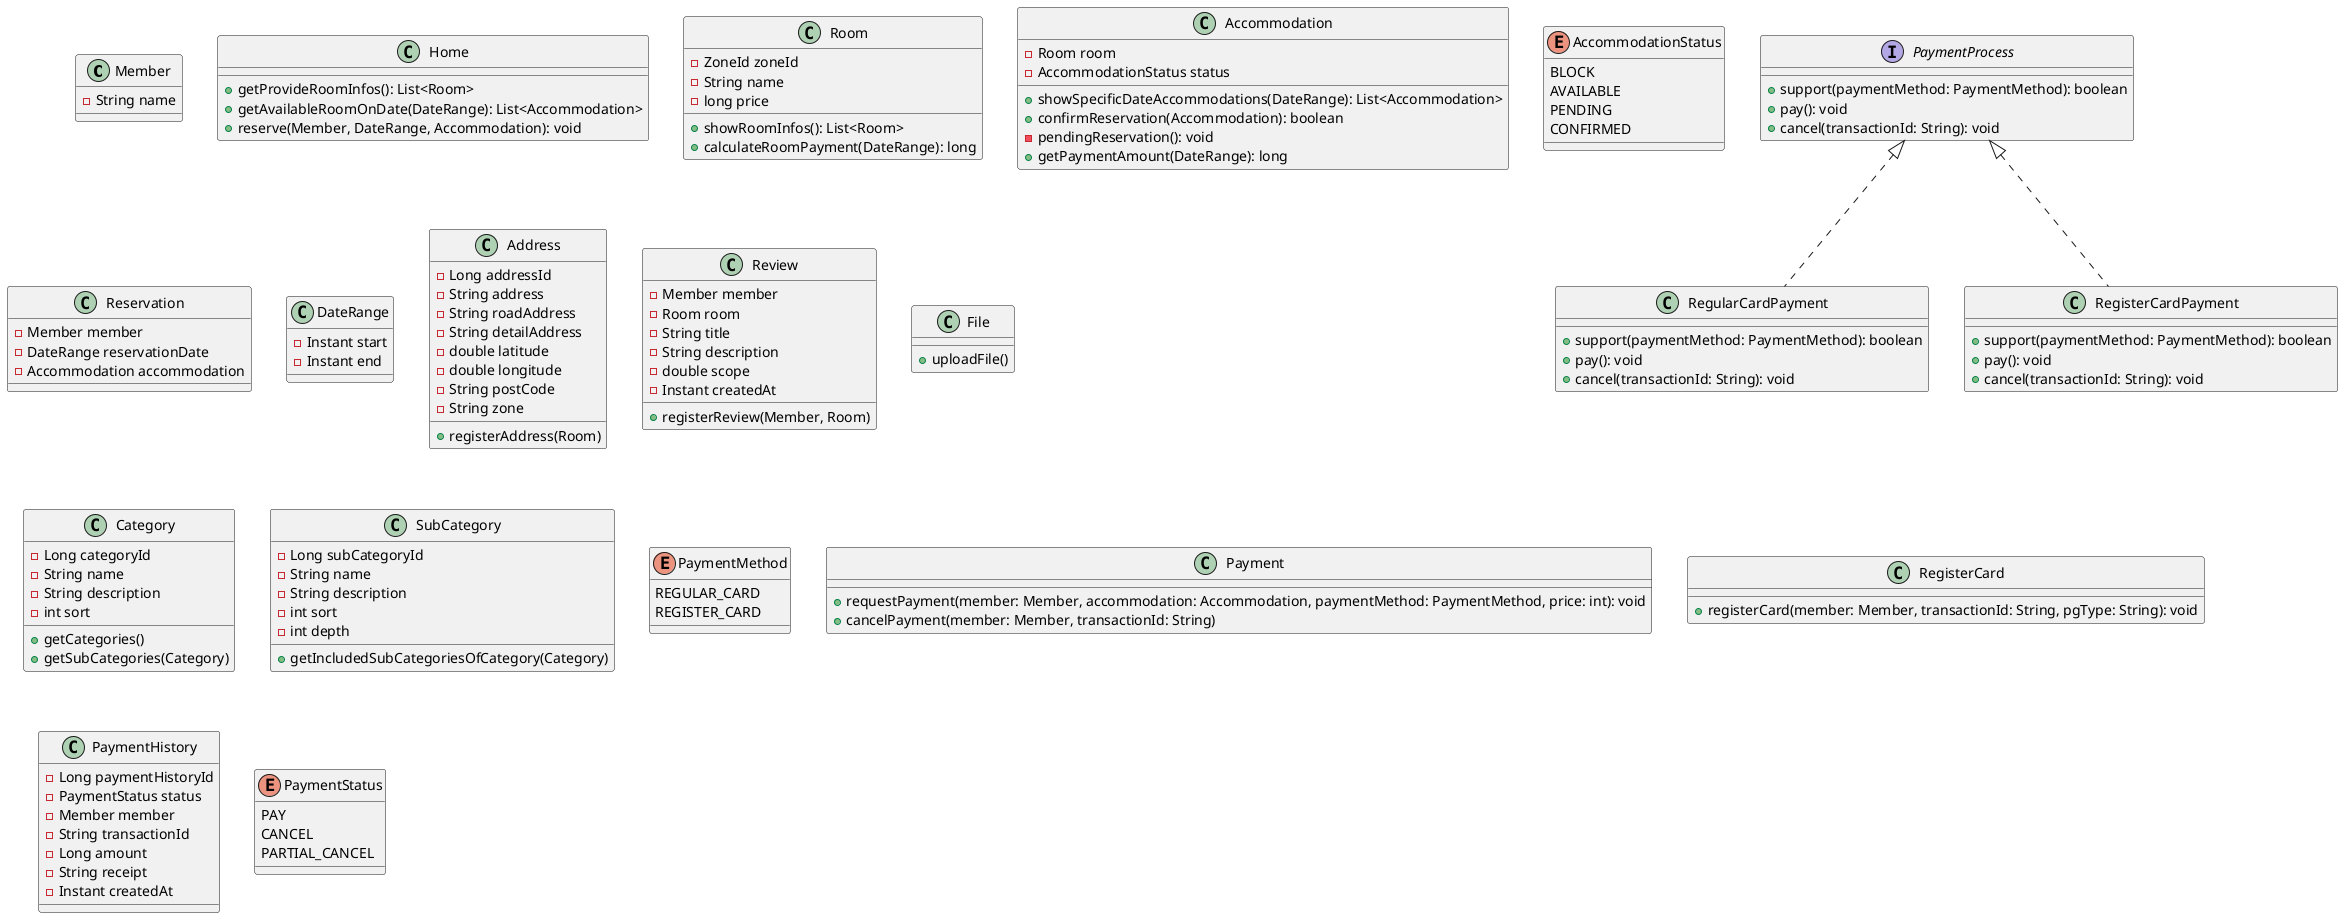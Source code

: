 @startuml
class Member {
  -String name
}

class Home {
  +getProvideRoomInfos(): List<Room>
  +getAvailableRoomOnDate(DateRange): List<Accommodation>
  +reserve(Member, DateRange, Accommodation): void
}

class Room {
  -ZoneId zoneId
  -String name
  -long price
  +showRoomInfos(): List<Room>
  +calculateRoomPayment(DateRange): long
}

class Accommodation {
  -Room room
  -AccommodationStatus status
  +showSpecificDateAccommodations(DateRange): List<Accommodation>
  +confirmReservation(Accommodation): boolean
  -pendingReservation(): void
  +getPaymentAmount(DateRange): long
}

enum AccommodationStatus {
  BLOCK
  AVAILABLE
  PENDING
  CONFIRMED
}

class Reservation {
  -Member member
  -DateRange reservationDate
  -Accommodation accommodation
}

class DateRange {
  -Instant start
  -Instant end
}

class Address {
  -Long addressId
  -String address
  -String roadAddress
  -String detailAddress
  -double latitude
  -double longitude
  -String postCode
  -String zone
  +registerAddress(Room)
}

class Review {
  -Member member
  -Room room
  -String title
  -String description
  -double scope
  -Instant createdAt
  +registerReview(Member, Room)
}

class File {
  +uploadFile()
}

class Category {
  -Long categoryId
  -String name
  -String description
  -int sort
  +getCategories()
  +getSubCategories(Category)
}

class SubCategory {
  -Long subCategoryId
  -String name
  -String description
  -int sort
  -int depth
  +getIncludedSubCategoriesOfCategory(Category)
}

enum PaymentMethod {
  REGULAR_CARD
  REGISTER_CARD
}

class Payment {
 +requestPayment(member: Member, accommodation: Accommodation, paymentMethod: PaymentMethod, price: int): void
 +cancelPayment(member: Member, transactionId: String)
}

class RegisterCard {
 +registerCard(member: Member, transactionId: String, pgType: String): void
}

interface PaymentProcess {
 +support(paymentMethod: PaymentMethod): boolean
 +pay(): void
 +cancel(transactionId: String): void
}

class RegularCardPayment implements PaymentProcess {
 +support(paymentMethod: PaymentMethod): boolean
 +pay(): void
 +cancel(transactionId: String): void
}

class RegisterCardPayment implements PaymentProcess  {
 +support(paymentMethod: PaymentMethod): boolean
 +pay(): void
 +cancel(transactionId: String): void
}

class PaymentHistory {
 -Long paymentHistoryId
 -PaymentStatus status
 -Member member
 -String transactionId
 -Long amount
 -String receipt
 -Instant createdAt
}

enum PaymentStatus {
 PAY
 CANCEL
 PARTIAL_CANCEL
}

@enduml